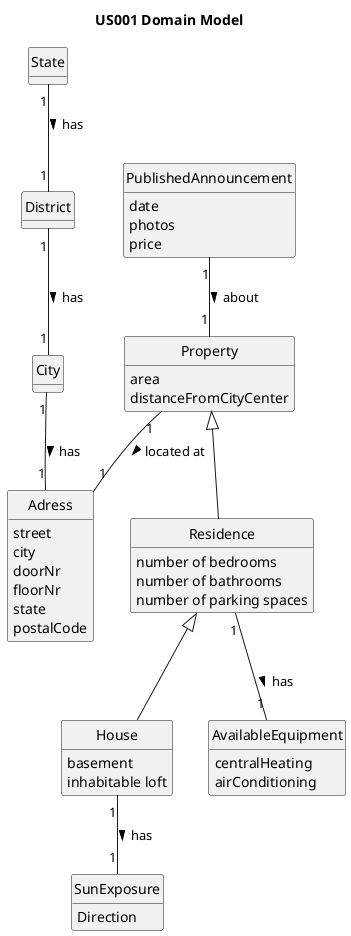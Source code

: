 @startuml
skinparam monochrome true
skinparam packageStyle rectangle
skinparam shadowing false

'left to right direction

hide circle
hide methods

title US001 Domain Model

class Adress{
street
city
doorNr
floorNr
state
postalCode
}

class State {
}

class District {
}

class City {
}

class PublishedAnnouncement {
date
photos
price
}


class Property {
area
distanceFromCityCenter
}

class Residence {
number of bedrooms
number of bathrooms
number of parking spaces
}

class House {
basement
inhabitable loft
}

class AvailableEquipment {
centralHeating
airConditioning
}

class SunExposure {
Direction
}


City "1" -- "1" Adress : has >
State "1" -- "1" District : has >
District "1" -- "1" City : has >
PublishedAnnouncement "1" -- "1" Property : about >
Residence "1" -- "1" AvailableEquipment : has >
House "1" -- "1" SunExposure : has >
Property "1" -- "1" Adress : located at >
Residence <|-- House
Property <|-- Residence

@enduml